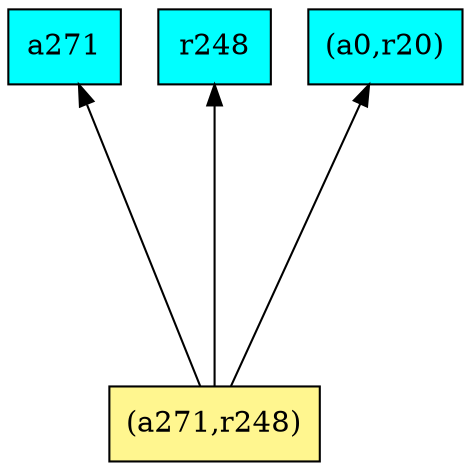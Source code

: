 digraph G {
rankdir=BT;ranksep="2.0";
"a271" [shape=record,fillcolor=cyan,style=filled,label="{a271}"];
"r248" [shape=record,fillcolor=cyan,style=filled,label="{r248}"];
"(a271,r248)" [shape=record,fillcolor=khaki1,style=filled,label="{(a271,r248)}"];
"(a0,r20)" [shape=record,fillcolor=cyan,style=filled,label="{(a0,r20)}"];
"(a271,r248)" -> "(a0,r20)"
"(a271,r248)" -> "a271"
"(a271,r248)" -> "r248"
}